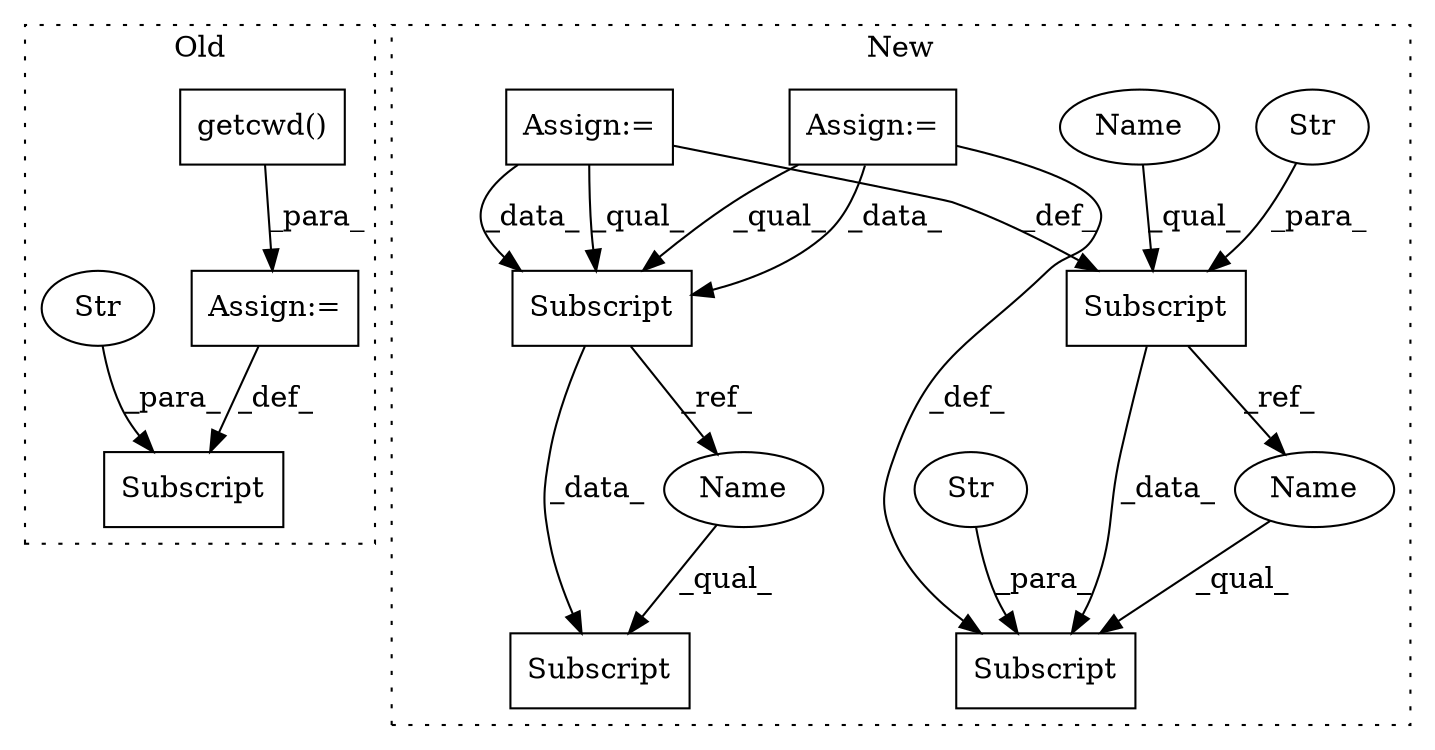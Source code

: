 digraph G {
subgraph cluster0 {
1 [label="getcwd()" a="75" s="8930" l="11" shape="box"];
6 [label="Subscript" a="63" s="8950,0" l="24,0" shape="box"];
7 [label="Str" a="66" s="8967" l="6" shape="ellipse"];
10 [label="Assign:=" a="68" s="8974" l="1" shape="box"];
label = "Old";
style="dotted";
}
subgraph cluster1 {
2 [label="Subscript" a="63" s="9683,0" l="35,0" shape="box"];
3 [label="Str" a="66" s="9700" l="17" shape="ellipse"];
4 [label="Subscript" a="63" s="9790,0" l="37,0" shape="box"];
5 [label="Str" a="66" s="9807" l="19" shape="ellipse"];
8 [label="Assign:=" a="68" s="9718" l="3" shape="box"];
9 [label="Subscript" a="63" s="10079,0" l="34,0" shape="box"];
11 [label="Assign:=" a="68" s="9827" l="3" shape="box"];
12 [label="Subscript" a="63" s="9991,0" l="30,0" shape="box"];
13 [label="Name" a="87" s="10079" l="16" shape="ellipse"];
14 [label="Name" a="87" s="9683" l="16" shape="ellipse"];
15 [label="Name" a="87" s="9790" l="16" shape="ellipse"];
label = "New";
style="dotted";
}
1 -> 10 [label="_para_"];
2 -> 15 [label="_ref_"];
2 -> 4 [label="_data_"];
3 -> 2 [label="_para_"];
5 -> 4 [label="_para_"];
7 -> 6 [label="_para_"];
8 -> 12 [label="_qual_"];
8 -> 12 [label="_data_"];
8 -> 2 [label="_def_"];
10 -> 6 [label="_def_"];
11 -> 12 [label="_qual_"];
11 -> 12 [label="_data_"];
11 -> 4 [label="_def_"];
12 -> 9 [label="_data_"];
12 -> 13 [label="_ref_"];
13 -> 9 [label="_qual_"];
14 -> 2 [label="_qual_"];
15 -> 4 [label="_qual_"];
}